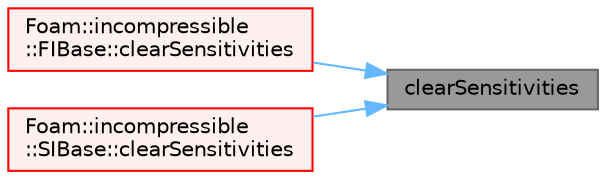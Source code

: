 digraph "clearSensitivities"
{
 // LATEX_PDF_SIZE
  bgcolor="transparent";
  edge [fontname=Helvetica,fontsize=10,labelfontname=Helvetica,labelfontsize=10];
  node [fontname=Helvetica,fontsize=10,shape=box,height=0.2,width=0.4];
  rankdir="RL";
  Node1 [id="Node000001",label="clearSensitivities",height=0.2,width=0.4,color="gray40", fillcolor="grey60", style="filled", fontcolor="black",tooltip=" "];
  Node1 -> Node2 [id="edge1_Node000001_Node000002",dir="back",color="steelblue1",style="solid",tooltip=" "];
  Node2 [id="Node000002",label="Foam::incompressible\l::FIBase::clearSensitivities",height=0.2,width=0.4,color="red", fillcolor="#FFF0F0", style="filled",URL="$classFoam_1_1incompressible_1_1FIBase.html#a0b3c4236c3c083bec19fde4d3eec3fb3",tooltip=" "];
  Node1 -> Node5 [id="edge2_Node000001_Node000005",dir="back",color="steelblue1",style="solid",tooltip=" "];
  Node5 [id="Node000005",label="Foam::incompressible\l::SIBase::clearSensitivities",height=0.2,width=0.4,color="red", fillcolor="#FFF0F0", style="filled",URL="$classFoam_1_1incompressible_1_1SIBase.html#a0b3c4236c3c083bec19fde4d3eec3fb3",tooltip=" "];
}

